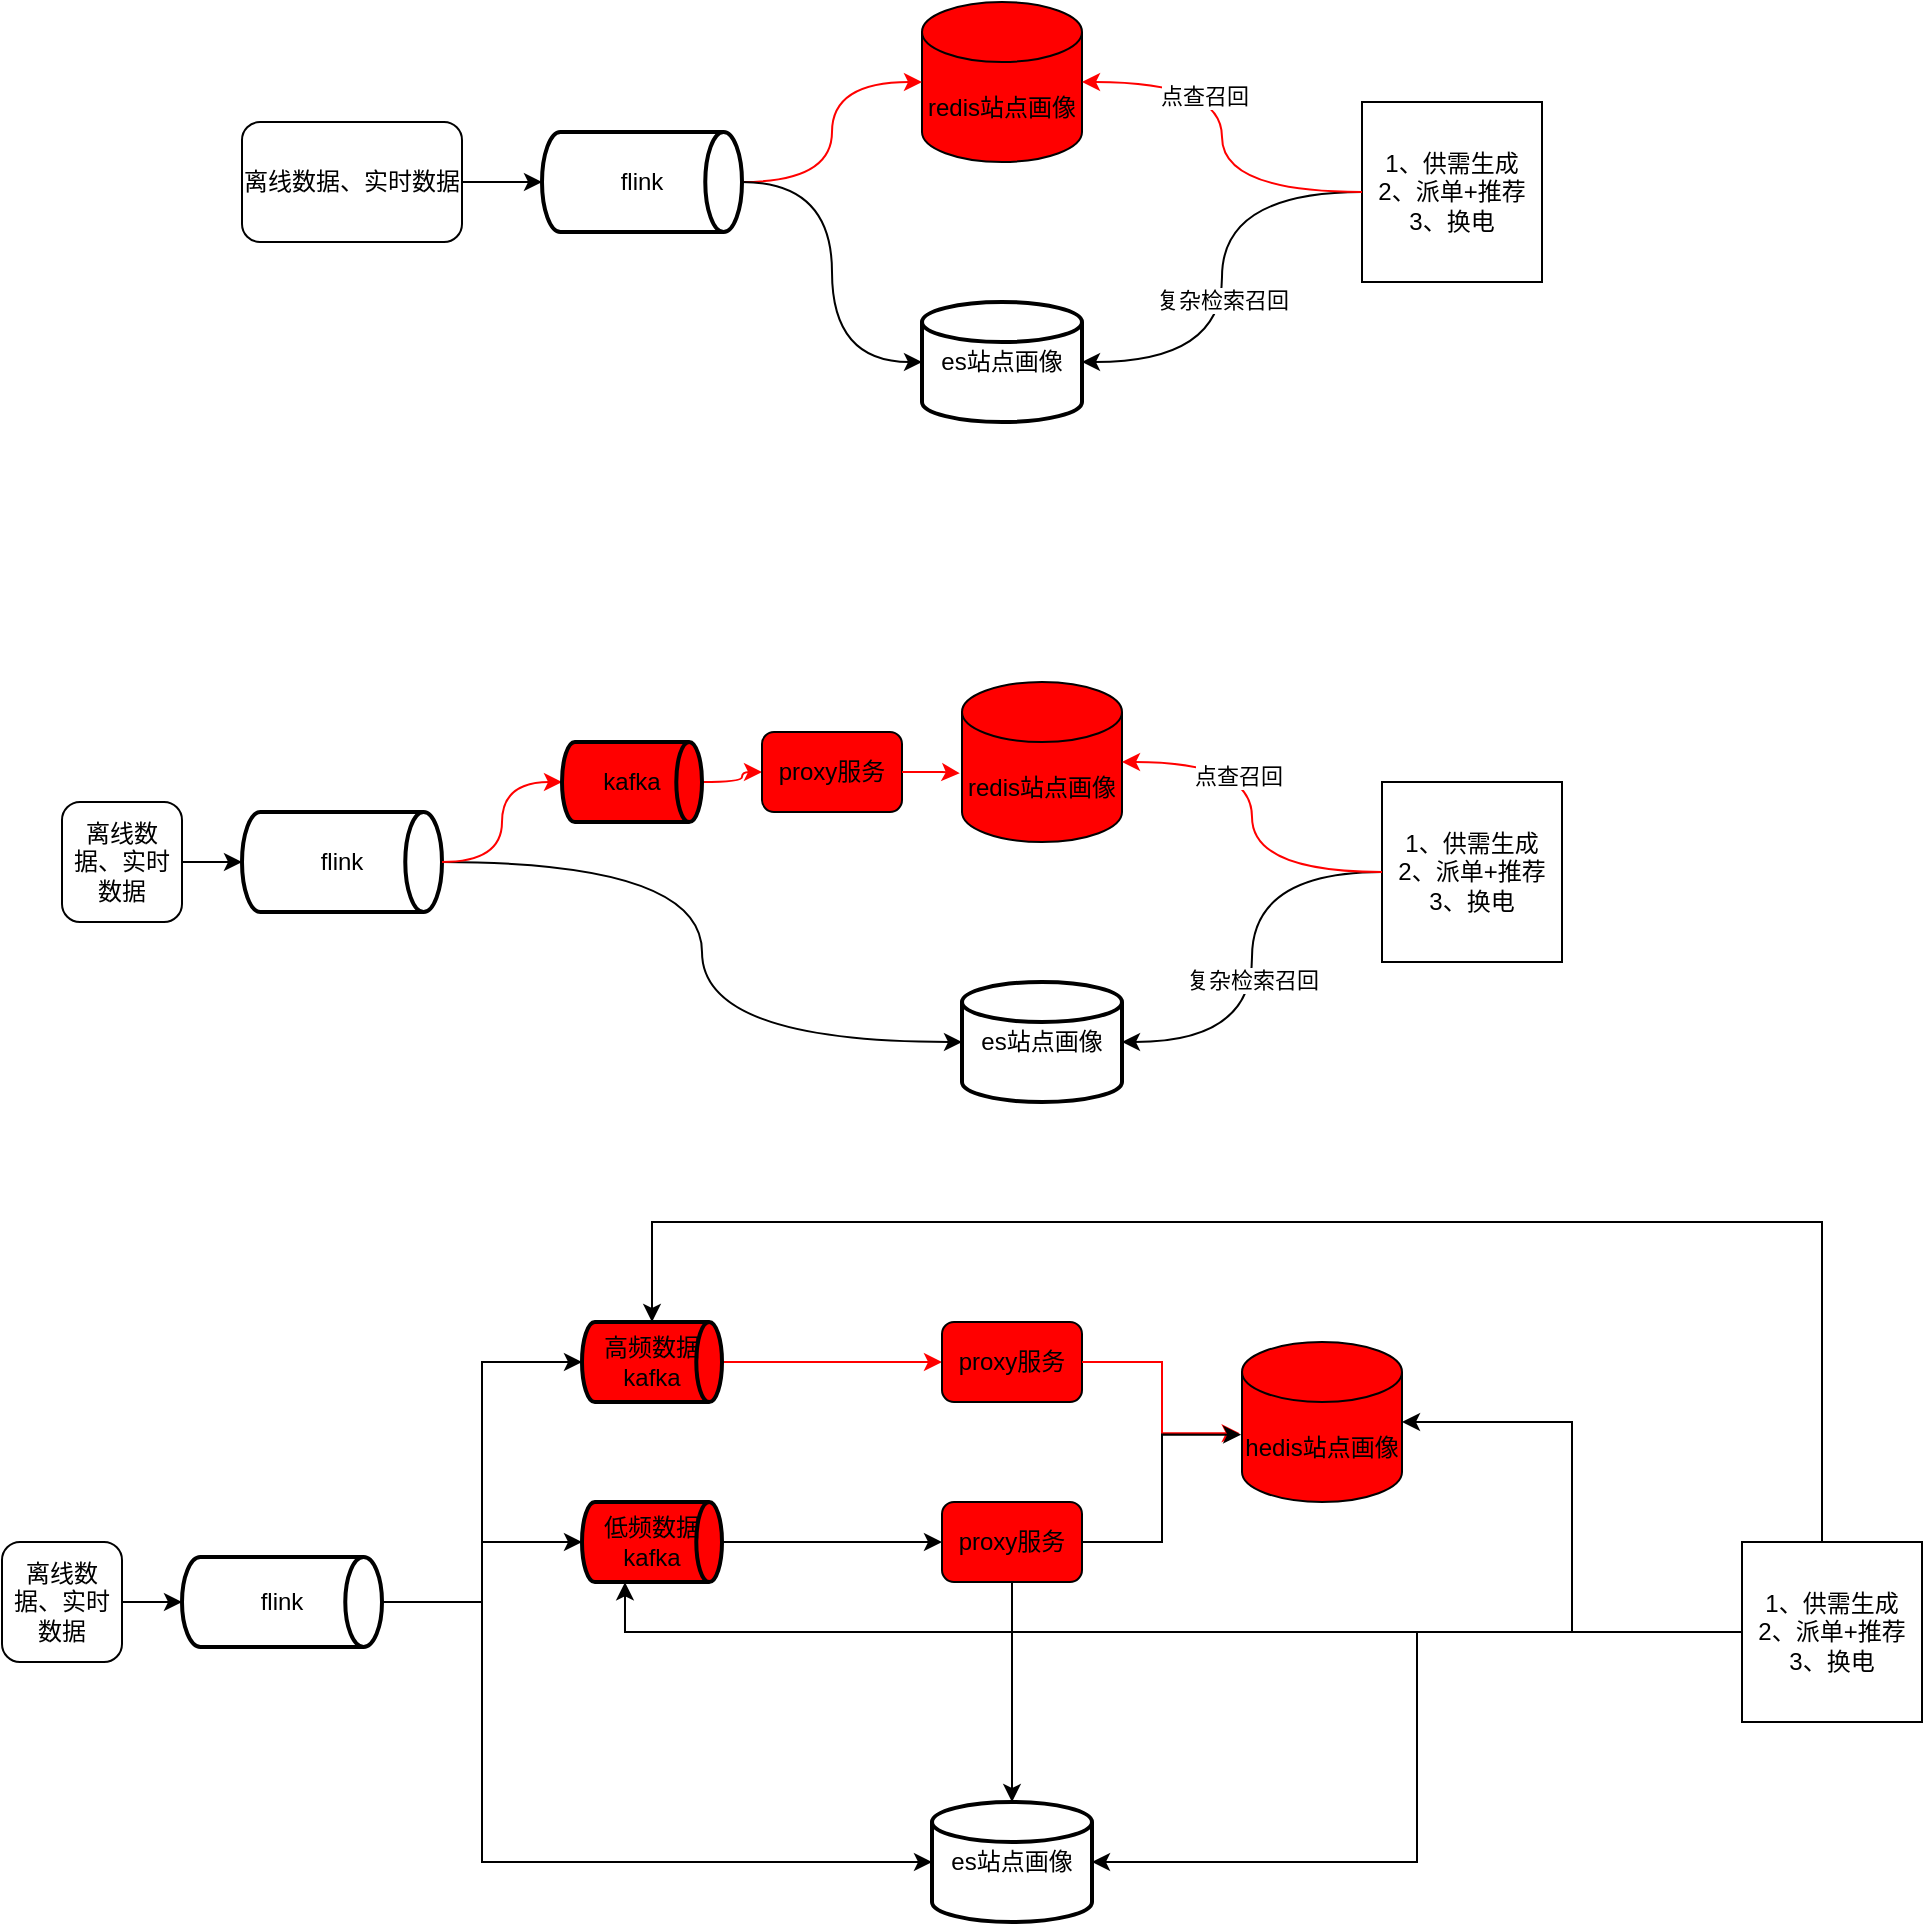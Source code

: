 <mxfile version="23.1.1" type="github">
  <diagram name="Page-1" id="S1rUACISWY6sOPMUhKgR">
    <mxGraphModel dx="1488" dy="817" grid="1" gridSize="10" guides="1" tooltips="1" connect="1" arrows="1" fold="1" page="1" pageScale="1" pageWidth="850" pageHeight="1100" math="0" shadow="0">
      <root>
        <mxCell id="0" />
        <mxCell id="1" parent="0" />
        <mxCell id="gFvDrg3oWhb2z8PfJJtu-1" value="离线数据、实时数据" style="rounded=1;whiteSpace=wrap;html=1;" parent="1" vertex="1">
          <mxGeometry x="130" y="90" width="110" height="60" as="geometry" />
        </mxCell>
        <mxCell id="gFvDrg3oWhb2z8PfJJtu-2" value="redis站点画像" style="shape=cylinder3;whiteSpace=wrap;html=1;boundedLbl=1;backgroundOutline=1;size=15;fillColor=#FF0000;" parent="1" vertex="1">
          <mxGeometry x="470" y="30" width="80" height="80" as="geometry" />
        </mxCell>
        <mxCell id="gFvDrg3oWhb2z8PfJJtu-6" value="flink" style="strokeWidth=2;html=1;shape=mxgraph.flowchart.direct_data;whiteSpace=wrap;" parent="1" vertex="1">
          <mxGeometry x="280" y="95" width="100" height="50" as="geometry" />
        </mxCell>
        <mxCell id="gFvDrg3oWhb2z8PfJJtu-7" value="es站点画像" style="strokeWidth=2;html=1;shape=mxgraph.flowchart.database;whiteSpace=wrap;" parent="1" vertex="1">
          <mxGeometry x="470" y="180" width="80" height="60" as="geometry" />
        </mxCell>
        <mxCell id="gFvDrg3oWhb2z8PfJJtu-8" style="edgeStyle=orthogonalEdgeStyle;rounded=0;orthogonalLoop=1;jettySize=auto;html=1;entryX=0;entryY=0.5;entryDx=0;entryDy=0;entryPerimeter=0;" parent="1" source="gFvDrg3oWhb2z8PfJJtu-1" target="gFvDrg3oWhb2z8PfJJtu-6" edge="1">
          <mxGeometry relative="1" as="geometry" />
        </mxCell>
        <mxCell id="gFvDrg3oWhb2z8PfJJtu-9" style="edgeStyle=orthogonalEdgeStyle;rounded=0;orthogonalLoop=1;jettySize=auto;html=1;entryX=0;entryY=0.5;entryDx=0;entryDy=0;entryPerimeter=0;curved=1;strokeColor=#FF0000;" parent="1" source="gFvDrg3oWhb2z8PfJJtu-6" target="gFvDrg3oWhb2z8PfJJtu-2" edge="1">
          <mxGeometry relative="1" as="geometry" />
        </mxCell>
        <mxCell id="gFvDrg3oWhb2z8PfJJtu-10" style="edgeStyle=orthogonalEdgeStyle;rounded=0;orthogonalLoop=1;jettySize=auto;html=1;entryX=0;entryY=0.5;entryDx=0;entryDy=0;entryPerimeter=0;curved=1;" parent="1" source="gFvDrg3oWhb2z8PfJJtu-6" target="gFvDrg3oWhb2z8PfJJtu-7" edge="1">
          <mxGeometry relative="1" as="geometry" />
        </mxCell>
        <mxCell id="sL05nYkXovJ7XhGZHYJO-1" value="1、供需生成&lt;br&gt;2、派单+推荐&lt;br&gt;3、换电" style="whiteSpace=wrap;html=1;aspect=fixed;" parent="1" vertex="1">
          <mxGeometry x="690" y="80" width="90" height="90" as="geometry" />
        </mxCell>
        <mxCell id="sL05nYkXovJ7XhGZHYJO-3" style="edgeStyle=orthogonalEdgeStyle;rounded=0;orthogonalLoop=1;jettySize=auto;html=1;entryX=1;entryY=0.5;entryDx=0;entryDy=0;entryPerimeter=0;curved=1;" parent="1" source="sL05nYkXovJ7XhGZHYJO-1" target="gFvDrg3oWhb2z8PfJJtu-7" edge="1">
          <mxGeometry relative="1" as="geometry" />
        </mxCell>
        <mxCell id="sL05nYkXovJ7XhGZHYJO-6" value="复杂检索召回" style="edgeLabel;html=1;align=center;verticalAlign=middle;resizable=0;points=[];" parent="sL05nYkXovJ7XhGZHYJO-3" vertex="1" connectable="0">
          <mxGeometry x="0.102" relative="1" as="geometry">
            <mxPoint as="offset" />
          </mxGeometry>
        </mxCell>
        <mxCell id="sL05nYkXovJ7XhGZHYJO-4" style="edgeStyle=orthogonalEdgeStyle;rounded=0;orthogonalLoop=1;jettySize=auto;html=1;entryX=1;entryY=0.5;entryDx=0;entryDy=0;entryPerimeter=0;curved=1;strokeColor=#FF0000;" parent="1" source="sL05nYkXovJ7XhGZHYJO-1" target="gFvDrg3oWhb2z8PfJJtu-2" edge="1">
          <mxGeometry relative="1" as="geometry" />
        </mxCell>
        <mxCell id="sL05nYkXovJ7XhGZHYJO-5" value="点查召回" style="edgeLabel;html=1;align=center;verticalAlign=middle;resizable=0;points=[];" parent="sL05nYkXovJ7XhGZHYJO-4" vertex="1" connectable="0">
          <mxGeometry x="0.379" y="7" relative="1" as="geometry">
            <mxPoint as="offset" />
          </mxGeometry>
        </mxCell>
        <mxCell id="sL05nYkXovJ7XhGZHYJO-7" value="离线数据、实时数据" style="rounded=1;whiteSpace=wrap;html=1;" parent="1" vertex="1">
          <mxGeometry x="40" y="430" width="60" height="60" as="geometry" />
        </mxCell>
        <mxCell id="sL05nYkXovJ7XhGZHYJO-8" value="redis站点画像" style="shape=cylinder3;whiteSpace=wrap;html=1;boundedLbl=1;backgroundOutline=1;size=15;fillColor=#FF0000;" parent="1" vertex="1">
          <mxGeometry x="490" y="370" width="80" height="80" as="geometry" />
        </mxCell>
        <mxCell id="sL05nYkXovJ7XhGZHYJO-29" style="edgeStyle=orthogonalEdgeStyle;rounded=0;orthogonalLoop=1;jettySize=auto;html=1;entryX=0;entryY=0.5;entryDx=0;entryDy=0;curved=1;strokeColor=#FF0000;" parent="1" source="LELnqXxCutg6XEGlt6p9-1" target="sL05nYkXovJ7XhGZHYJO-28" edge="1">
          <mxGeometry relative="1" as="geometry" />
        </mxCell>
        <mxCell id="sL05nYkXovJ7XhGZHYJO-9" value="flink" style="strokeWidth=2;html=1;shape=mxgraph.flowchart.direct_data;whiteSpace=wrap;" parent="1" vertex="1">
          <mxGeometry x="130" y="435" width="100" height="50" as="geometry" />
        </mxCell>
        <mxCell id="sL05nYkXovJ7XhGZHYJO-10" value="es站点画像" style="strokeWidth=2;html=1;shape=mxgraph.flowchart.database;whiteSpace=wrap;" parent="1" vertex="1">
          <mxGeometry x="490" y="520" width="80" height="60" as="geometry" />
        </mxCell>
        <mxCell id="sL05nYkXovJ7XhGZHYJO-11" style="edgeStyle=orthogonalEdgeStyle;rounded=0;orthogonalLoop=1;jettySize=auto;html=1;entryX=0;entryY=0.5;entryDx=0;entryDy=0;entryPerimeter=0;" parent="1" source="sL05nYkXovJ7XhGZHYJO-7" target="sL05nYkXovJ7XhGZHYJO-9" edge="1">
          <mxGeometry relative="1" as="geometry" />
        </mxCell>
        <mxCell id="sL05nYkXovJ7XhGZHYJO-13" style="edgeStyle=orthogonalEdgeStyle;rounded=0;orthogonalLoop=1;jettySize=auto;html=1;entryX=0;entryY=0.5;entryDx=0;entryDy=0;entryPerimeter=0;curved=1;" parent="1" source="sL05nYkXovJ7XhGZHYJO-9" target="sL05nYkXovJ7XhGZHYJO-10" edge="1">
          <mxGeometry relative="1" as="geometry" />
        </mxCell>
        <mxCell id="sL05nYkXovJ7XhGZHYJO-14" value="1、供需生成&lt;br&gt;2、派单+推荐&lt;br&gt;3、换电" style="whiteSpace=wrap;html=1;aspect=fixed;" parent="1" vertex="1">
          <mxGeometry x="700" y="420" width="90" height="90" as="geometry" />
        </mxCell>
        <mxCell id="sL05nYkXovJ7XhGZHYJO-15" style="edgeStyle=orthogonalEdgeStyle;rounded=0;orthogonalLoop=1;jettySize=auto;html=1;entryX=1;entryY=0.5;entryDx=0;entryDy=0;entryPerimeter=0;curved=1;" parent="1" source="sL05nYkXovJ7XhGZHYJO-14" target="sL05nYkXovJ7XhGZHYJO-10" edge="1">
          <mxGeometry relative="1" as="geometry" />
        </mxCell>
        <mxCell id="sL05nYkXovJ7XhGZHYJO-16" value="复杂检索召回" style="edgeLabel;html=1;align=center;verticalAlign=middle;resizable=0;points=[];" parent="sL05nYkXovJ7XhGZHYJO-15" vertex="1" connectable="0">
          <mxGeometry x="0.102" relative="1" as="geometry">
            <mxPoint as="offset" />
          </mxGeometry>
        </mxCell>
        <mxCell id="sL05nYkXovJ7XhGZHYJO-17" style="edgeStyle=orthogonalEdgeStyle;rounded=0;orthogonalLoop=1;jettySize=auto;html=1;entryX=1;entryY=0.5;entryDx=0;entryDy=0;entryPerimeter=0;curved=1;strokeColor=#FF0000;" parent="1" source="sL05nYkXovJ7XhGZHYJO-14" target="sL05nYkXovJ7XhGZHYJO-8" edge="1">
          <mxGeometry relative="1" as="geometry" />
        </mxCell>
        <mxCell id="sL05nYkXovJ7XhGZHYJO-18" value="点查召回" style="edgeLabel;html=1;align=center;verticalAlign=middle;resizable=0;points=[];" parent="sL05nYkXovJ7XhGZHYJO-17" vertex="1" connectable="0">
          <mxGeometry x="0.379" y="7" relative="1" as="geometry">
            <mxPoint as="offset" />
          </mxGeometry>
        </mxCell>
        <mxCell id="sL05nYkXovJ7XhGZHYJO-28" value="proxy服务" style="rounded=1;whiteSpace=wrap;html=1;fillColor=#FF0000;" parent="1" vertex="1">
          <mxGeometry x="390" y="395" width="70" height="40" as="geometry" />
        </mxCell>
        <mxCell id="sL05nYkXovJ7XhGZHYJO-31" style="edgeStyle=orthogonalEdgeStyle;rounded=0;orthogonalLoop=1;jettySize=auto;html=1;entryX=-0.014;entryY=0.57;entryDx=0;entryDy=0;entryPerimeter=0;strokeColor=#FF0000;" parent="1" source="sL05nYkXovJ7XhGZHYJO-28" target="sL05nYkXovJ7XhGZHYJO-8" edge="1">
          <mxGeometry relative="1" as="geometry" />
        </mxCell>
        <mxCell id="LELnqXxCutg6XEGlt6p9-2" value="" style="edgeStyle=orthogonalEdgeStyle;rounded=0;orthogonalLoop=1;jettySize=auto;html=1;entryX=0;entryY=0.5;entryDx=0;entryDy=0;curved=1;strokeColor=#FF0000;" parent="1" source="sL05nYkXovJ7XhGZHYJO-9" target="LELnqXxCutg6XEGlt6p9-1" edge="1">
          <mxGeometry relative="1" as="geometry">
            <mxPoint x="230" y="460" as="sourcePoint" />
            <mxPoint x="360" y="415" as="targetPoint" />
          </mxGeometry>
        </mxCell>
        <mxCell id="LELnqXxCutg6XEGlt6p9-1" value="kafka" style="strokeWidth=2;html=1;shape=mxgraph.flowchart.direct_data;whiteSpace=wrap;fillColor=#FF0000;" parent="1" vertex="1">
          <mxGeometry x="290" y="400" width="70" height="40" as="geometry" />
        </mxCell>
        <mxCell id="JjKUXy3HaD7UEp5rCnlF-1" value="离线数据、实时数据" style="rounded=1;whiteSpace=wrap;html=1;" parent="1" vertex="1">
          <mxGeometry x="10" y="800" width="60" height="60" as="geometry" />
        </mxCell>
        <mxCell id="JjKUXy3HaD7UEp5rCnlF-2" value="hedis站点画像" style="shape=cylinder3;whiteSpace=wrap;html=1;boundedLbl=1;backgroundOutline=1;size=15;fillColor=#FF0000;" parent="1" vertex="1">
          <mxGeometry x="630" y="700" width="80" height="80" as="geometry" />
        </mxCell>
        <mxCell id="JjKUXy3HaD7UEp5rCnlF-3" style="edgeStyle=orthogonalEdgeStyle;rounded=0;orthogonalLoop=1;jettySize=auto;html=1;entryX=0;entryY=0.5;entryDx=0;entryDy=0;curved=1;strokeColor=#FF0000;" parent="1" source="JjKUXy3HaD7UEp5rCnlF-16" target="JjKUXy3HaD7UEp5rCnlF-13" edge="1">
          <mxGeometry relative="1" as="geometry" />
        </mxCell>
        <mxCell id="JjKUXy3HaD7UEp5rCnlF-4" value="flink" style="strokeWidth=2;html=1;shape=mxgraph.flowchart.direct_data;whiteSpace=wrap;" parent="1" vertex="1">
          <mxGeometry x="100" y="807.5" width="100" height="45" as="geometry" />
        </mxCell>
        <mxCell id="JjKUXy3HaD7UEp5rCnlF-5" value="es站点画像" style="strokeWidth=2;html=1;shape=mxgraph.flowchart.database;whiteSpace=wrap;" parent="1" vertex="1">
          <mxGeometry x="475" y="930" width="80" height="60" as="geometry" />
        </mxCell>
        <mxCell id="JjKUXy3HaD7UEp5rCnlF-6" style="edgeStyle=orthogonalEdgeStyle;rounded=0;orthogonalLoop=1;jettySize=auto;html=1;entryX=0;entryY=0.5;entryDx=0;entryDy=0;entryPerimeter=0;" parent="1" source="JjKUXy3HaD7UEp5rCnlF-1" target="JjKUXy3HaD7UEp5rCnlF-4" edge="1">
          <mxGeometry relative="1" as="geometry" />
        </mxCell>
        <mxCell id="jUp1MN6hgcdxJVd2CNAe-13" style="edgeStyle=orthogonalEdgeStyle;rounded=0;orthogonalLoop=1;jettySize=auto;html=1;entryX=0.5;entryY=0;entryDx=0;entryDy=0;entryPerimeter=0;" edge="1" parent="1" source="JjKUXy3HaD7UEp5rCnlF-8" target="JjKUXy3HaD7UEp5rCnlF-16">
          <mxGeometry relative="1" as="geometry">
            <Array as="points">
              <mxPoint x="920" y="640" />
              <mxPoint x="335" y="640" />
            </Array>
          </mxGeometry>
        </mxCell>
        <mxCell id="jUp1MN6hgcdxJVd2CNAe-22" style="edgeStyle=orthogonalEdgeStyle;rounded=0;orthogonalLoop=1;jettySize=auto;html=1;entryX=1;entryY=0.5;entryDx=0;entryDy=0;entryPerimeter=0;" edge="1" parent="1" source="JjKUXy3HaD7UEp5rCnlF-8" target="JjKUXy3HaD7UEp5rCnlF-2">
          <mxGeometry relative="1" as="geometry" />
        </mxCell>
        <mxCell id="JjKUXy3HaD7UEp5rCnlF-8" value="1、供需生成&lt;br&gt;2、派单+推荐&lt;br&gt;3、换电" style="whiteSpace=wrap;html=1;aspect=fixed;" parent="1" vertex="1">
          <mxGeometry x="880" y="800" width="90" height="90" as="geometry" />
        </mxCell>
        <mxCell id="JjKUXy3HaD7UEp5rCnlF-13" value="proxy服务" style="rounded=1;whiteSpace=wrap;html=1;fillColor=#FF0000;" parent="1" vertex="1">
          <mxGeometry x="480" y="690" width="70" height="40" as="geometry" />
        </mxCell>
        <mxCell id="JjKUXy3HaD7UEp5rCnlF-14" style="edgeStyle=orthogonalEdgeStyle;rounded=0;orthogonalLoop=1;jettySize=auto;html=1;entryX=-0.014;entryY=0.57;entryDx=0;entryDy=0;entryPerimeter=0;strokeColor=#FF0000;" parent="1" source="JjKUXy3HaD7UEp5rCnlF-13" target="JjKUXy3HaD7UEp5rCnlF-2" edge="1">
          <mxGeometry relative="1" as="geometry" />
        </mxCell>
        <mxCell id="JjKUXy3HaD7UEp5rCnlF-16" value="高频数据kafka" style="strokeWidth=2;html=1;shape=mxgraph.flowchart.direct_data;whiteSpace=wrap;fillColor=#FF0000;" parent="1" vertex="1">
          <mxGeometry x="300" y="690" width="70" height="40" as="geometry" />
        </mxCell>
        <mxCell id="jUp1MN6hgcdxJVd2CNAe-2" style="edgeStyle=orthogonalEdgeStyle;rounded=0;orthogonalLoop=1;jettySize=auto;html=1;entryX=0;entryY=0.5;entryDx=0;entryDy=0;entryPerimeter=0;" edge="1" parent="1" source="JjKUXy3HaD7UEp5rCnlF-4" target="JjKUXy3HaD7UEp5rCnlF-5">
          <mxGeometry relative="1" as="geometry">
            <Array as="points">
              <mxPoint x="250" y="830" />
              <mxPoint x="250" y="960" />
            </Array>
          </mxGeometry>
        </mxCell>
        <mxCell id="jUp1MN6hgcdxJVd2CNAe-4" style="edgeStyle=orthogonalEdgeStyle;rounded=0;orthogonalLoop=1;jettySize=auto;html=1;entryX=0;entryY=0.5;entryDx=0;entryDy=0;entryPerimeter=0;" edge="1" parent="1" source="JjKUXy3HaD7UEp5rCnlF-4" target="JjKUXy3HaD7UEp5rCnlF-16">
          <mxGeometry relative="1" as="geometry" />
        </mxCell>
        <mxCell id="jUp1MN6hgcdxJVd2CNAe-8" style="edgeStyle=orthogonalEdgeStyle;rounded=0;orthogonalLoop=1;jettySize=auto;html=1;entryX=0;entryY=0.5;entryDx=0;entryDy=0;" edge="1" parent="1" source="jUp1MN6hgcdxJVd2CNAe-5" target="jUp1MN6hgcdxJVd2CNAe-7">
          <mxGeometry relative="1" as="geometry" />
        </mxCell>
        <mxCell id="jUp1MN6hgcdxJVd2CNAe-5" value="低频数据kafka" style="strokeWidth=2;html=1;shape=mxgraph.flowchart.direct_data;whiteSpace=wrap;fillColor=#FF0000;" vertex="1" parent="1">
          <mxGeometry x="300" y="780" width="70" height="40" as="geometry" />
        </mxCell>
        <mxCell id="jUp1MN6hgcdxJVd2CNAe-6" style="edgeStyle=orthogonalEdgeStyle;rounded=0;orthogonalLoop=1;jettySize=auto;html=1;entryX=0;entryY=0.5;entryDx=0;entryDy=0;entryPerimeter=0;" edge="1" parent="1" source="JjKUXy3HaD7UEp5rCnlF-4" target="jUp1MN6hgcdxJVd2CNAe-5">
          <mxGeometry relative="1" as="geometry" />
        </mxCell>
        <mxCell id="jUp1MN6hgcdxJVd2CNAe-11" style="edgeStyle=orthogonalEdgeStyle;rounded=0;orthogonalLoop=1;jettySize=auto;html=1;curved=1;" edge="1" parent="1" source="jUp1MN6hgcdxJVd2CNAe-7" target="JjKUXy3HaD7UEp5rCnlF-5">
          <mxGeometry relative="1" as="geometry" />
        </mxCell>
        <mxCell id="jUp1MN6hgcdxJVd2CNAe-7" value="proxy服务" style="rounded=1;whiteSpace=wrap;html=1;fillColor=#FF0000;" vertex="1" parent="1">
          <mxGeometry x="480" y="780" width="70" height="40" as="geometry" />
        </mxCell>
        <mxCell id="jUp1MN6hgcdxJVd2CNAe-10" style="edgeStyle=orthogonalEdgeStyle;rounded=0;orthogonalLoop=1;jettySize=auto;html=1;entryX=-0.005;entryY=0.579;entryDx=0;entryDy=0;entryPerimeter=0;" edge="1" parent="1" source="jUp1MN6hgcdxJVd2CNAe-7" target="JjKUXy3HaD7UEp5rCnlF-2">
          <mxGeometry relative="1" as="geometry" />
        </mxCell>
        <mxCell id="jUp1MN6hgcdxJVd2CNAe-19" style="edgeStyle=orthogonalEdgeStyle;rounded=0;orthogonalLoop=1;jettySize=auto;html=1;entryX=0.307;entryY=1.004;entryDx=0;entryDy=0;entryPerimeter=0;" edge="1" parent="1" source="JjKUXy3HaD7UEp5rCnlF-8" target="jUp1MN6hgcdxJVd2CNAe-5">
          <mxGeometry relative="1" as="geometry" />
        </mxCell>
        <mxCell id="jUp1MN6hgcdxJVd2CNAe-21" style="edgeStyle=orthogonalEdgeStyle;rounded=0;orthogonalLoop=1;jettySize=auto;html=1;entryX=1;entryY=0.5;entryDx=0;entryDy=0;entryPerimeter=0;" edge="1" parent="1" source="JjKUXy3HaD7UEp5rCnlF-8" target="JjKUXy3HaD7UEp5rCnlF-5">
          <mxGeometry relative="1" as="geometry" />
        </mxCell>
      </root>
    </mxGraphModel>
  </diagram>
</mxfile>
